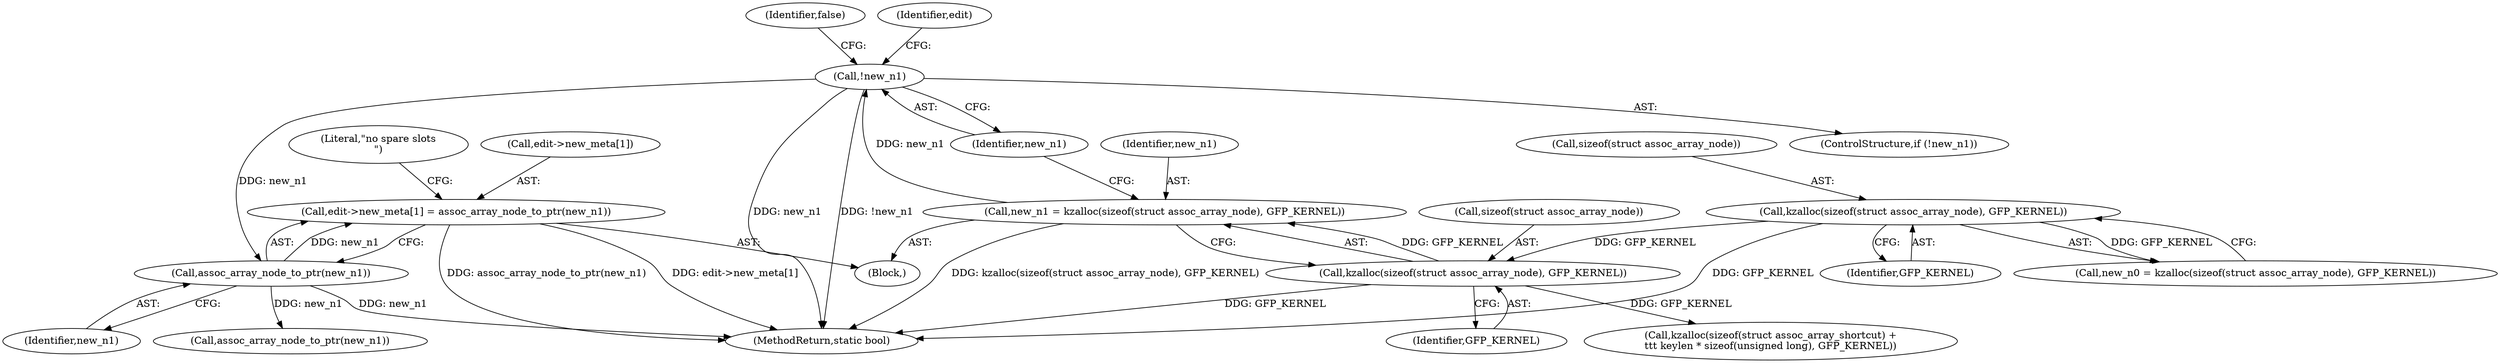 digraph "0_linux_ea6789980fdaa610d7eb63602c746bf6ec70cd2b@array" {
"1000292" [label="(Call,edit->new_meta[1] = assoc_array_node_to_ptr(new_n1))"];
"1000298" [label="(Call,assoc_array_node_to_ptr(new_n1))"];
"1000288" [label="(Call,!new_n1)"];
"1000281" [label="(Call,new_n1 = kzalloc(sizeof(struct assoc_array_node), GFP_KERNEL))"];
"1000283" [label="(Call,kzalloc(sizeof(struct assoc_array_node), GFP_KERNEL))"];
"1000264" [label="(Call,kzalloc(sizeof(struct assoc_array_node), GFP_KERNEL))"];
"1000292" [label="(Call,edit->new_meta[1] = assoc_array_node_to_ptr(new_n1))"];
"1000287" [label="(ControlStructure,if (!new_n1))"];
"1000267" [label="(Identifier,GFP_KERNEL)"];
"1000281" [label="(Call,new_n1 = kzalloc(sizeof(struct assoc_array_node), GFP_KERNEL))"];
"1000291" [label="(Identifier,false)"];
"1001112" [label="(MethodReturn,static bool)"];
"1000301" [label="(Literal,\"no spare slots\n\")"];
"1000284" [label="(Call,sizeof(struct assoc_array_node))"];
"1000295" [label="(Identifier,edit)"];
"1000286" [label="(Identifier,GFP_KERNEL)"];
"1000920" [label="(Call,kzalloc(sizeof(struct assoc_array_shortcut) +\n\t\t\t keylen * sizeof(unsigned long), GFP_KERNEL))"];
"1000289" [label="(Identifier,new_n1)"];
"1000298" [label="(Call,assoc_array_node_to_ptr(new_n1))"];
"1000264" [label="(Call,kzalloc(sizeof(struct assoc_array_node), GFP_KERNEL))"];
"1000299" [label="(Identifier,new_n1)"];
"1000265" [label="(Call,sizeof(struct assoc_array_node))"];
"1000293" [label="(Call,edit->new_meta[1])"];
"1000282" [label="(Identifier,new_n1)"];
"1000585" [label="(Call,assoc_array_node_to_ptr(new_n1))"];
"1000283" [label="(Call,kzalloc(sizeof(struct assoc_array_node), GFP_KERNEL))"];
"1000288" [label="(Call,!new_n1)"];
"1000262" [label="(Call,new_n0 = kzalloc(sizeof(struct assoc_array_node), GFP_KERNEL))"];
"1000121" [label="(Block,)"];
"1000292" -> "1000121"  [label="AST: "];
"1000292" -> "1000298"  [label="CFG: "];
"1000293" -> "1000292"  [label="AST: "];
"1000298" -> "1000292"  [label="AST: "];
"1000301" -> "1000292"  [label="CFG: "];
"1000292" -> "1001112"  [label="DDG: assoc_array_node_to_ptr(new_n1)"];
"1000292" -> "1001112"  [label="DDG: edit->new_meta[1]"];
"1000298" -> "1000292"  [label="DDG: new_n1"];
"1000298" -> "1000299"  [label="CFG: "];
"1000299" -> "1000298"  [label="AST: "];
"1000298" -> "1001112"  [label="DDG: new_n1"];
"1000288" -> "1000298"  [label="DDG: new_n1"];
"1000298" -> "1000585"  [label="DDG: new_n1"];
"1000288" -> "1000287"  [label="AST: "];
"1000288" -> "1000289"  [label="CFG: "];
"1000289" -> "1000288"  [label="AST: "];
"1000291" -> "1000288"  [label="CFG: "];
"1000295" -> "1000288"  [label="CFG: "];
"1000288" -> "1001112"  [label="DDG: new_n1"];
"1000288" -> "1001112"  [label="DDG: !new_n1"];
"1000281" -> "1000288"  [label="DDG: new_n1"];
"1000281" -> "1000121"  [label="AST: "];
"1000281" -> "1000283"  [label="CFG: "];
"1000282" -> "1000281"  [label="AST: "];
"1000283" -> "1000281"  [label="AST: "];
"1000289" -> "1000281"  [label="CFG: "];
"1000281" -> "1001112"  [label="DDG: kzalloc(sizeof(struct assoc_array_node), GFP_KERNEL)"];
"1000283" -> "1000281"  [label="DDG: GFP_KERNEL"];
"1000283" -> "1000286"  [label="CFG: "];
"1000284" -> "1000283"  [label="AST: "];
"1000286" -> "1000283"  [label="AST: "];
"1000283" -> "1001112"  [label="DDG: GFP_KERNEL"];
"1000264" -> "1000283"  [label="DDG: GFP_KERNEL"];
"1000283" -> "1000920"  [label="DDG: GFP_KERNEL"];
"1000264" -> "1000262"  [label="AST: "];
"1000264" -> "1000267"  [label="CFG: "];
"1000265" -> "1000264"  [label="AST: "];
"1000267" -> "1000264"  [label="AST: "];
"1000262" -> "1000264"  [label="CFG: "];
"1000264" -> "1001112"  [label="DDG: GFP_KERNEL"];
"1000264" -> "1000262"  [label="DDG: GFP_KERNEL"];
}
